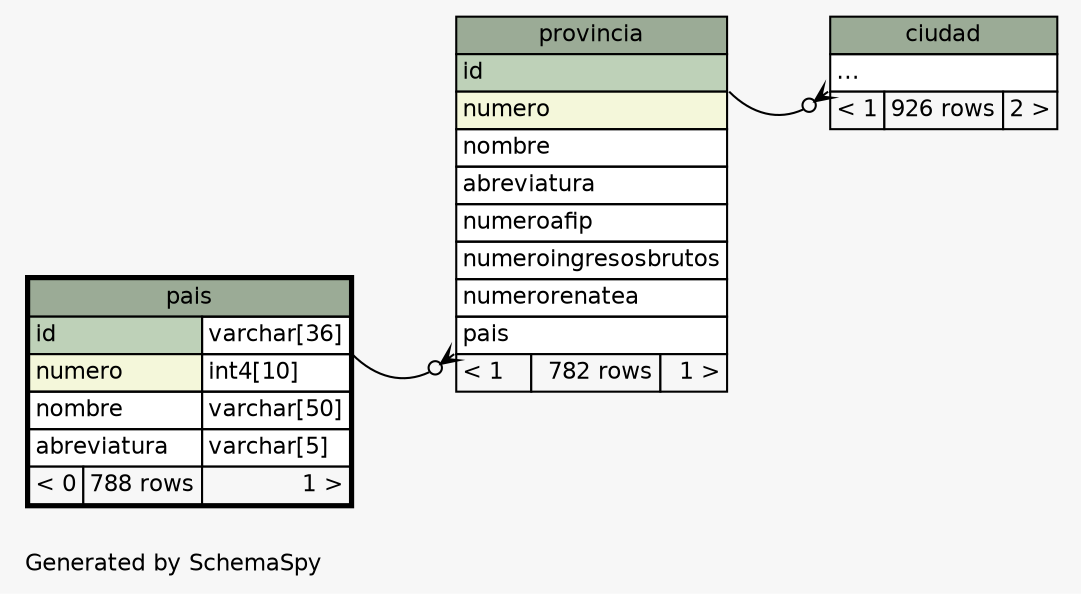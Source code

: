 // dot 2.2.1 on Windows 10 10.0
// SchemaSpy rev 590
digraph "twoDegreesRelationshipsDiagram" {
  graph [
    rankdir="RL"
    bgcolor="#f7f7f7"
    label="\nGenerated by SchemaSpy"
    labeljust="l"
    nodesep="0.18"
    ranksep="0.46"
    fontname="Helvetica"
    fontsize="11"
  ];
  node [
    fontname="Helvetica"
    fontsize="11"
    shape="plaintext"
  ];
  edge [
    arrowsize="0.8"
  ];
  "ciudad":"elipses":sw -> "provincia":"id":se [arrowhead=none dir=back arrowtail=crowodot];
  "provincia":"pais":sw -> "pais":"id.type":se [arrowhead=none dir=back arrowtail=crowodot];
  "ciudad" [
    label=<
    <TABLE BORDER="0" CELLBORDER="1" CELLSPACING="0" BGCOLOR="#ffffff">
      <TR><TD COLSPAN="3" BGCOLOR="#9bab96" ALIGN="CENTER">ciudad</TD></TR>
      <TR><TD PORT="elipses" COLSPAN="3" ALIGN="LEFT">...</TD></TR>
      <TR><TD ALIGN="LEFT" BGCOLOR="#f7f7f7">&lt; 1</TD><TD ALIGN="RIGHT" BGCOLOR="#f7f7f7">926 rows</TD><TD ALIGN="RIGHT" BGCOLOR="#f7f7f7">2 &gt;</TD></TR>
    </TABLE>>
    URL="ciudad.html"
    tooltip="ciudad"
  ];
  "pais" [
    label=<
    <TABLE BORDER="2" CELLBORDER="1" CELLSPACING="0" BGCOLOR="#ffffff">
      <TR><TD COLSPAN="3" BGCOLOR="#9bab96" ALIGN="CENTER">pais</TD></TR>
      <TR><TD PORT="id" COLSPAN="2" BGCOLOR="#bed1b8" ALIGN="LEFT">id</TD><TD PORT="id.type" ALIGN="LEFT">varchar[36]</TD></TR>
      <TR><TD PORT="numero" COLSPAN="2" BGCOLOR="#f4f7da" ALIGN="LEFT">numero</TD><TD PORT="numero.type" ALIGN="LEFT">int4[10]</TD></TR>
      <TR><TD PORT="nombre" COLSPAN="2" ALIGN="LEFT">nombre</TD><TD PORT="nombre.type" ALIGN="LEFT">varchar[50]</TD></TR>
      <TR><TD PORT="abreviatura" COLSPAN="2" ALIGN="LEFT">abreviatura</TD><TD PORT="abreviatura.type" ALIGN="LEFT">varchar[5]</TD></TR>
      <TR><TD ALIGN="LEFT" BGCOLOR="#f7f7f7">&lt; 0</TD><TD ALIGN="RIGHT" BGCOLOR="#f7f7f7">788 rows</TD><TD ALIGN="RIGHT" BGCOLOR="#f7f7f7">1 &gt;</TD></TR>
    </TABLE>>
    URL="pais.html"
    tooltip="pais"
  ];
  "provincia" [
    label=<
    <TABLE BORDER="0" CELLBORDER="1" CELLSPACING="0" BGCOLOR="#ffffff">
      <TR><TD COLSPAN="3" BGCOLOR="#9bab96" ALIGN="CENTER">provincia</TD></TR>
      <TR><TD PORT="id" COLSPAN="3" BGCOLOR="#bed1b8" ALIGN="LEFT">id</TD></TR>
      <TR><TD PORT="numero" COLSPAN="3" BGCOLOR="#f4f7da" ALIGN="LEFT">numero</TD></TR>
      <TR><TD PORT="nombre" COLSPAN="3" ALIGN="LEFT">nombre</TD></TR>
      <TR><TD PORT="abreviatura" COLSPAN="3" ALIGN="LEFT">abreviatura</TD></TR>
      <TR><TD PORT="numeroafip" COLSPAN="3" ALIGN="LEFT">numeroafip</TD></TR>
      <TR><TD PORT="numeroingresosbrutos" COLSPAN="3" ALIGN="LEFT">numeroingresosbrutos</TD></TR>
      <TR><TD PORT="numerorenatea" COLSPAN="3" ALIGN="LEFT">numerorenatea</TD></TR>
      <TR><TD PORT="pais" COLSPAN="3" ALIGN="LEFT">pais</TD></TR>
      <TR><TD ALIGN="LEFT" BGCOLOR="#f7f7f7">&lt; 1</TD><TD ALIGN="RIGHT" BGCOLOR="#f7f7f7">782 rows</TD><TD ALIGN="RIGHT" BGCOLOR="#f7f7f7">1 &gt;</TD></TR>
    </TABLE>>
    URL="provincia.html"
    tooltip="provincia"
  ];
}
